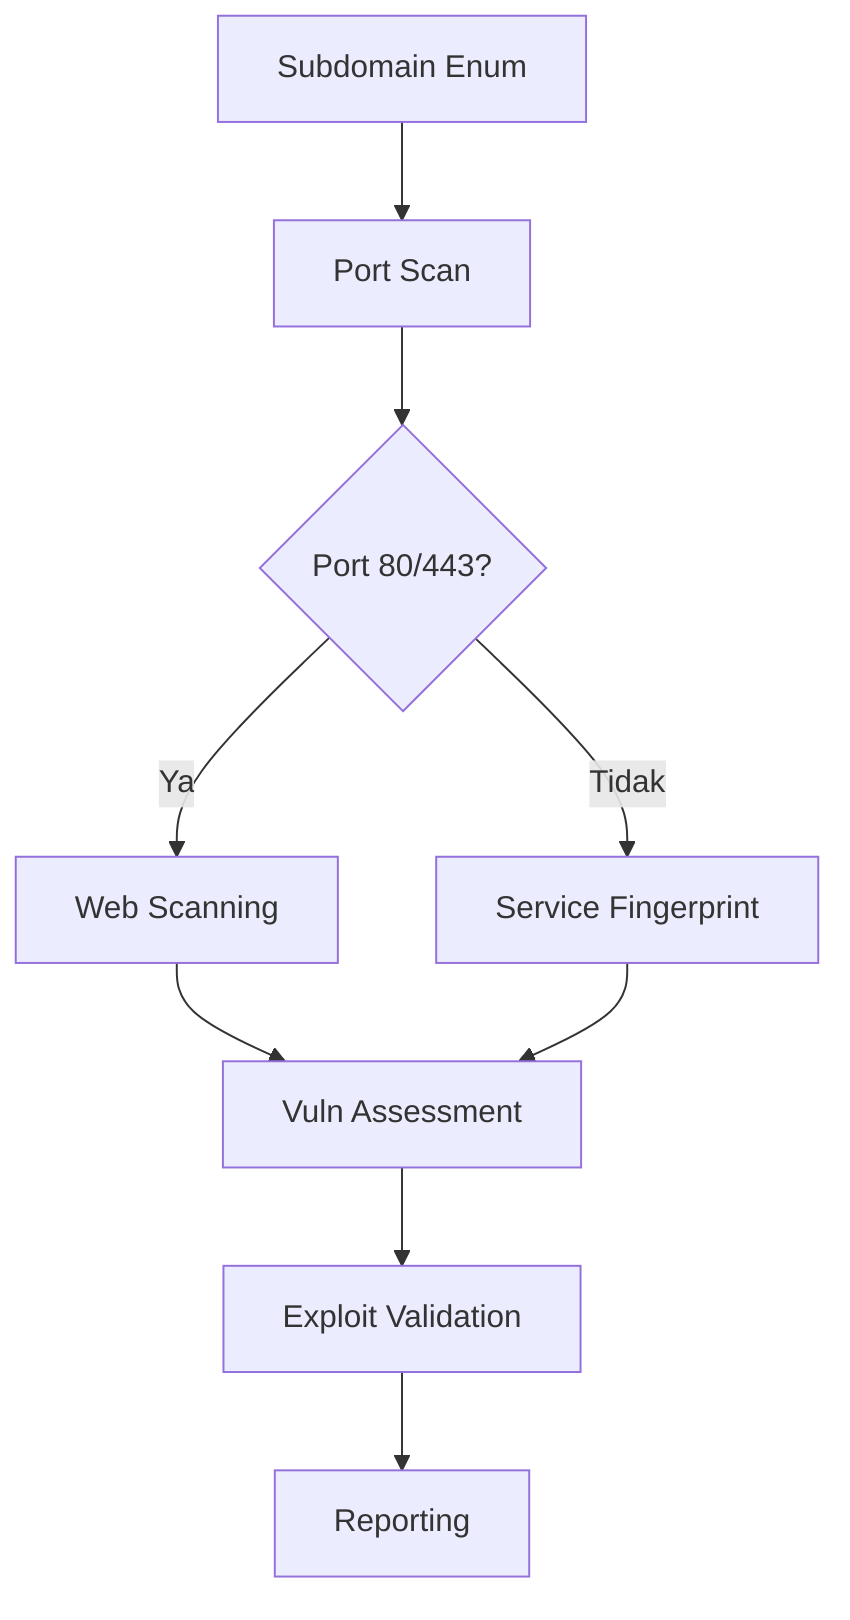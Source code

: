 graph TD
    A[Subdomain Enum] --> B[Port Scan]
    B --> C{Port 80/443?}
    C -->|Ya| D[Web Scanning]
    C -->|Tidak| E[Service Fingerprint]
    D --> F[Vuln Assessment]
    E --> F
    F --> G[Exploit Validation]
    G --> H[Reporting]